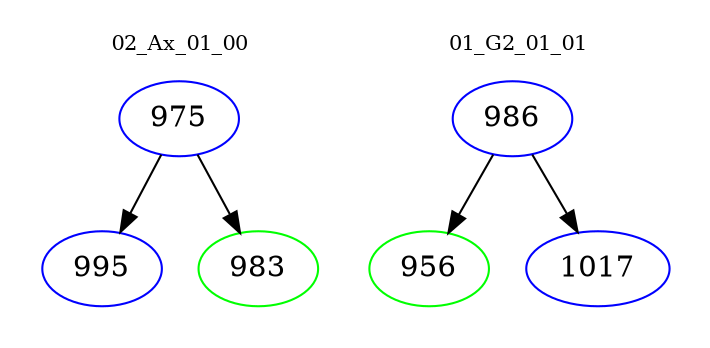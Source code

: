 digraph{
subgraph cluster_0 {
color = white
label = "02_Ax_01_00";
fontsize=10;
T0_975 [label="975", color="blue"]
T0_975 -> T0_995 [color="black"]
T0_995 [label="995", color="blue"]
T0_975 -> T0_983 [color="black"]
T0_983 [label="983", color="green"]
}
subgraph cluster_1 {
color = white
label = "01_G2_01_01";
fontsize=10;
T1_986 [label="986", color="blue"]
T1_986 -> T1_956 [color="black"]
T1_956 [label="956", color="green"]
T1_986 -> T1_1017 [color="black"]
T1_1017 [label="1017", color="blue"]
}
}
